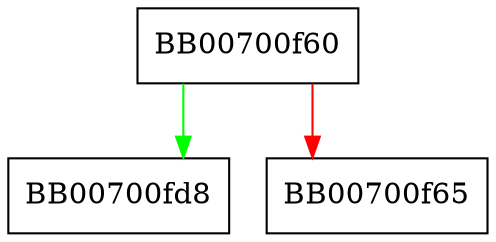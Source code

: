 digraph kdf_pbkdf1_free {
  node [shape="box"];
  graph [splines=ortho];
  BB00700f60 -> BB00700fd8 [color="green"];
  BB00700f60 -> BB00700f65 [color="red"];
}